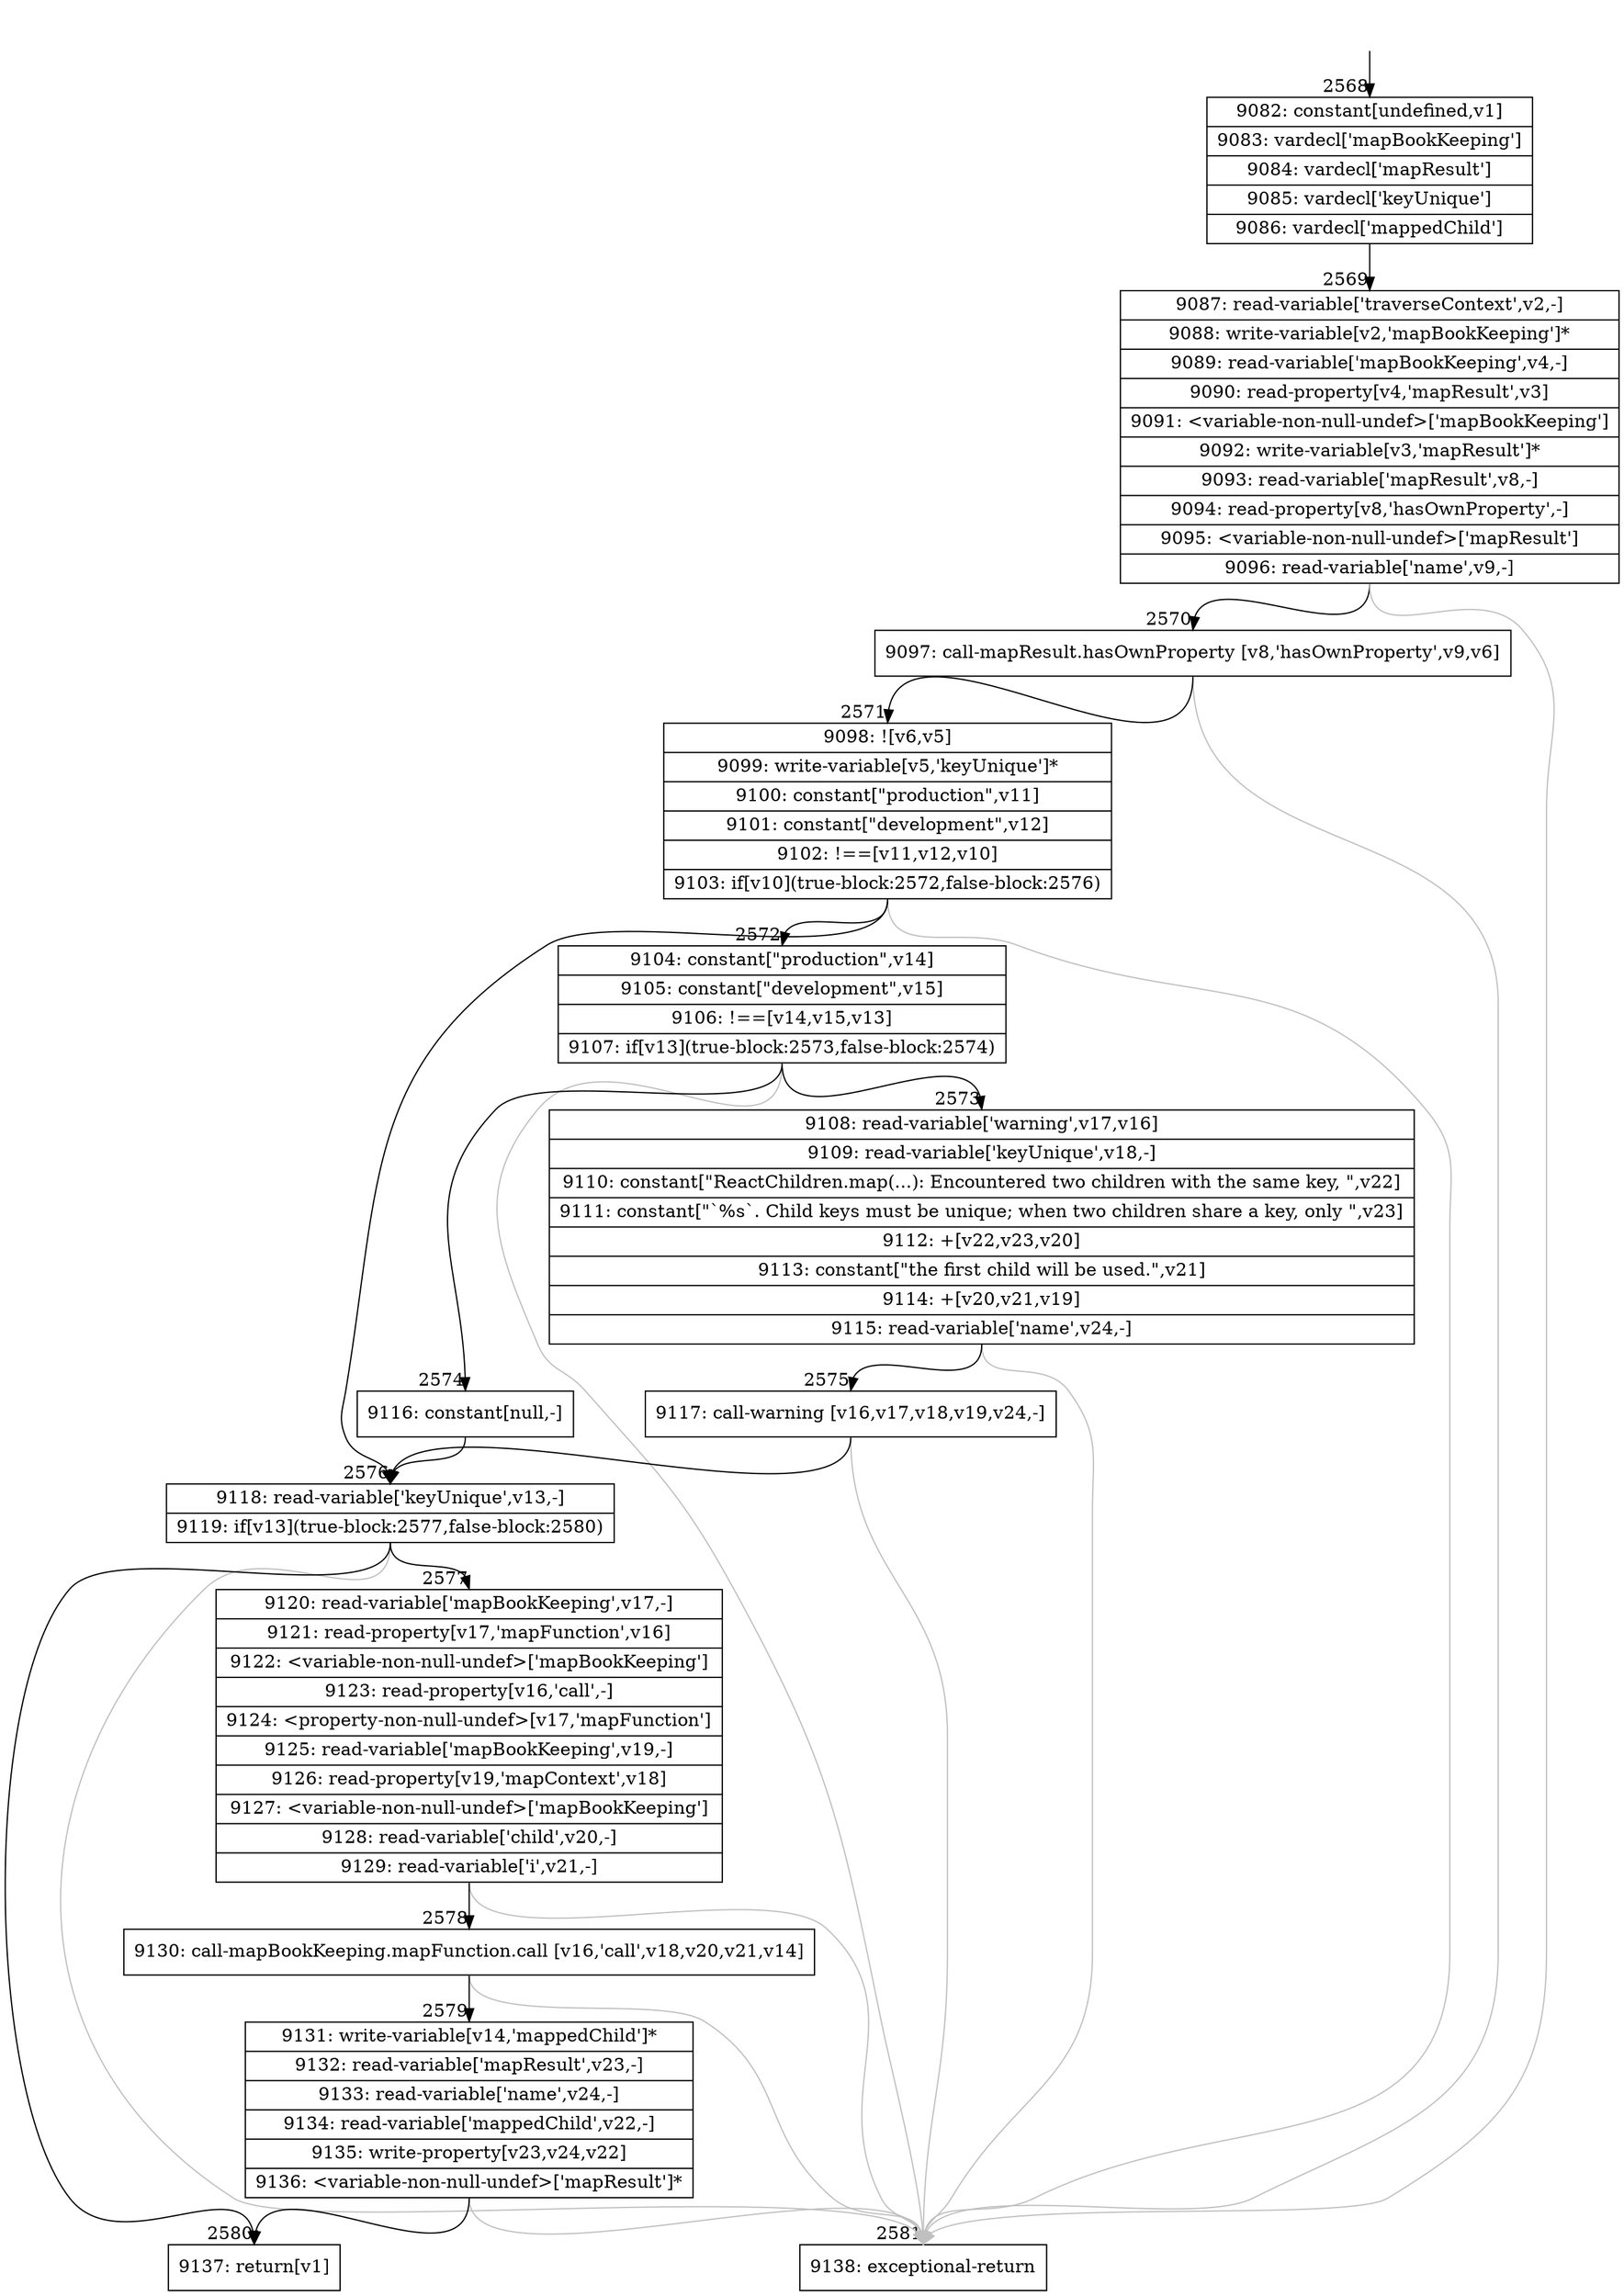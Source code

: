 digraph {
rankdir="TD"
BB_entry188[shape=none,label=""];
BB_entry188 -> BB2568 [tailport=s, headport=n, headlabel="    2568"]
BB2568 [shape=record label="{9082: constant[undefined,v1]|9083: vardecl['mapBookKeeping']|9084: vardecl['mapResult']|9085: vardecl['keyUnique']|9086: vardecl['mappedChild']}" ] 
BB2568 -> BB2569 [tailport=s, headport=n, headlabel="      2569"]
BB2569 [shape=record label="{9087: read-variable['traverseContext',v2,-]|9088: write-variable[v2,'mapBookKeeping']*|9089: read-variable['mapBookKeeping',v4,-]|9090: read-property[v4,'mapResult',v3]|9091: \<variable-non-null-undef\>['mapBookKeeping']|9092: write-variable[v3,'mapResult']*|9093: read-variable['mapResult',v8,-]|9094: read-property[v8,'hasOwnProperty',-]|9095: \<variable-non-null-undef\>['mapResult']|9096: read-variable['name',v9,-]}" ] 
BB2569 -> BB2570 [tailport=s, headport=n, headlabel="      2570"]
BB2569 -> BB2581 [tailport=s, headport=n, color=gray, headlabel="      2581"]
BB2570 [shape=record label="{9097: call-mapResult.hasOwnProperty [v8,'hasOwnProperty',v9,v6]}" ] 
BB2570 -> BB2571 [tailport=s, headport=n, headlabel="      2571"]
BB2570 -> BB2581 [tailport=s, headport=n, color=gray]
BB2571 [shape=record label="{9098: ![v6,v5]|9099: write-variable[v5,'keyUnique']*|9100: constant[\"production\",v11]|9101: constant[\"development\",v12]|9102: !==[v11,v12,v10]|9103: if[v10](true-block:2572,false-block:2576)}" ] 
BB2571 -> BB2572 [tailport=s, headport=n, headlabel="      2572"]
BB2571 -> BB2576 [tailport=s, headport=n, headlabel="      2576"]
BB2571 -> BB2581 [tailport=s, headport=n, color=gray]
BB2572 [shape=record label="{9104: constant[\"production\",v14]|9105: constant[\"development\",v15]|9106: !==[v14,v15,v13]|9107: if[v13](true-block:2573,false-block:2574)}" ] 
BB2572 -> BB2573 [tailport=s, headport=n, headlabel="      2573"]
BB2572 -> BB2574 [tailport=s, headport=n, headlabel="      2574"]
BB2572 -> BB2581 [tailport=s, headport=n, color=gray]
BB2573 [shape=record label="{9108: read-variable['warning',v17,v16]|9109: read-variable['keyUnique',v18,-]|9110: constant[\"ReactChildren.map(...): Encountered two children with the same key, \",v22]|9111: constant[\"`%s`. Child keys must be unique; when two children share a key, only \",v23]|9112: +[v22,v23,v20]|9113: constant[\"the first child will be used.\",v21]|9114: +[v20,v21,v19]|9115: read-variable['name',v24,-]}" ] 
BB2573 -> BB2575 [tailport=s, headport=n, headlabel="      2575"]
BB2573 -> BB2581 [tailport=s, headport=n, color=gray]
BB2574 [shape=record label="{9116: constant[null,-]}" ] 
BB2574 -> BB2576 [tailport=s, headport=n]
BB2575 [shape=record label="{9117: call-warning [v16,v17,v18,v19,v24,-]}" ] 
BB2575 -> BB2576 [tailport=s, headport=n]
BB2575 -> BB2581 [tailport=s, headport=n, color=gray]
BB2576 [shape=record label="{9118: read-variable['keyUnique',v13,-]|9119: if[v13](true-block:2577,false-block:2580)}" ] 
BB2576 -> BB2577 [tailport=s, headport=n, headlabel="      2577"]
BB2576 -> BB2580 [tailport=s, headport=n, headlabel="      2580"]
BB2576 -> BB2581 [tailport=s, headport=n, color=gray]
BB2577 [shape=record label="{9120: read-variable['mapBookKeeping',v17,-]|9121: read-property[v17,'mapFunction',v16]|9122: \<variable-non-null-undef\>['mapBookKeeping']|9123: read-property[v16,'call',-]|9124: \<property-non-null-undef\>[v17,'mapFunction']|9125: read-variable['mapBookKeeping',v19,-]|9126: read-property[v19,'mapContext',v18]|9127: \<variable-non-null-undef\>['mapBookKeeping']|9128: read-variable['child',v20,-]|9129: read-variable['i',v21,-]}" ] 
BB2577 -> BB2578 [tailport=s, headport=n, headlabel="      2578"]
BB2577 -> BB2581 [tailport=s, headport=n, color=gray]
BB2578 [shape=record label="{9130: call-mapBookKeeping.mapFunction.call [v16,'call',v18,v20,v21,v14]}" ] 
BB2578 -> BB2579 [tailport=s, headport=n, headlabel="      2579"]
BB2578 -> BB2581 [tailport=s, headport=n, color=gray]
BB2579 [shape=record label="{9131: write-variable[v14,'mappedChild']*|9132: read-variable['mapResult',v23,-]|9133: read-variable['name',v24,-]|9134: read-variable['mappedChild',v22,-]|9135: write-property[v23,v24,v22]|9136: \<variable-non-null-undef\>['mapResult']*}" ] 
BB2579 -> BB2580 [tailport=s, headport=n]
BB2579 -> BB2581 [tailport=s, headport=n, color=gray]
BB2580 [shape=record label="{9137: return[v1]}" ] 
BB2581 [shape=record label="{9138: exceptional-return}" ] 
//#$~ 4931
}

